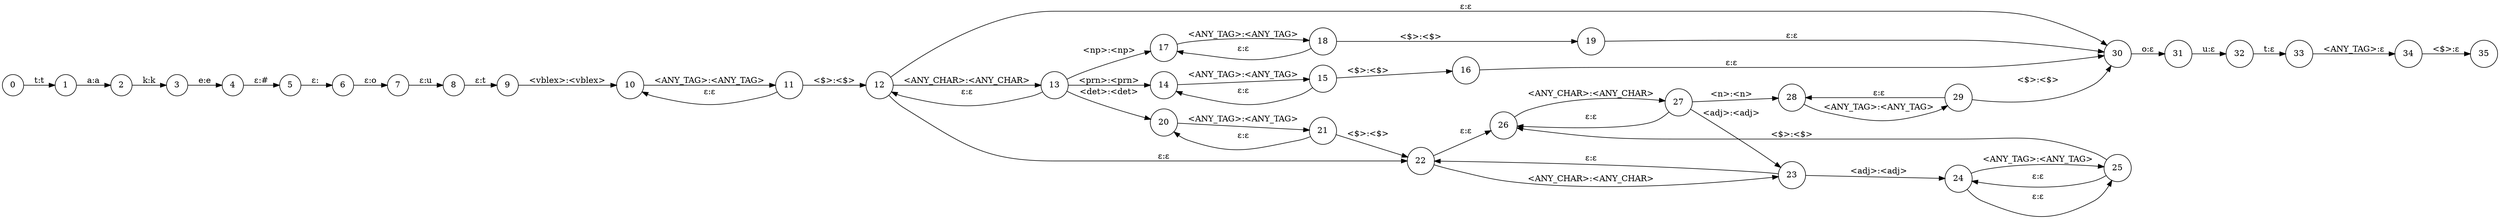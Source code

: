 digraph G {
rankdir=LR
node [shape=circle];
	0->1 [label="t:t"];
	1->2 [label="a:a"];
	2->3 [label="k:k"];
	3->4 [label="e:e"];
	4->5 [label="ε:#"];
	5->6 [label="ε: "];
	6->7 [label="ε:o"];
	7->8 [label="ε:u"];
	8->9 [label="ε:t"];
	9->10 [label="<vblex>:<vblex>"];
	10->11 [label="<ANY_TAG>:<ANY_TAG>"];
	11->10 [label="ε:ε"];
	11->12 [label="<$>:<$>"];
	12->30 [label="ε:ε"];
	12->22 [label="ε:ε"];
	12->13 [label="<ANY_CHAR>:<ANY_CHAR>"];
	13->12 [label="ε:ε"];
	13->14 [label="<prn>:<prn>"];
	13->17 [label="<np>:<np>"];
	13->20 [label="<det>:<det>"];
	14->15 [label="<ANY_TAG>:<ANY_TAG>"];
	15->14 [label="ε:ε"];
	15->16 [label="<$>:<$>"];
	16->30 [label="ε:ε"];
	17->18 [label="<ANY_TAG>:<ANY_TAG>"];
	18->17 [label="ε:ε"];
	18->19 [label="<$>:<$>"];
	19->30 [label="ε:ε"];
	20->21 [label="<ANY_TAG>:<ANY_TAG>"];
	21->20 [label="ε:ε"];
	21->22 [label="<$>:<$>"];
	22->26 [label="ε:ε"];
	22->23 [label="<ANY_CHAR>:<ANY_CHAR>"];
	23->22 [label="ε:ε"];
	23->24 [label="<adj>:<adj>"];
	24->25 [label="ε:ε"];
	24->25 [label="<ANY_TAG>:<ANY_TAG>"];
	25->24 [label="ε:ε"];
	25->26 [label="<$>:<$>"];
	26->27 [label="<ANY_CHAR>:<ANY_CHAR>"];
	27->26 [label="ε:ε"];
	27->23 [label="<adj>:<adj>"];
	27->28 [label="<n>:<n>"];
	28->29 [label="<ANY_TAG>:<ANY_TAG>"];
	29->28 [label="ε:ε"];
	29->30 [label="<$>:<$>"];
	30->31 [label="o:ε"];
	31->32 [label="u:ε"];
	32->33 [label="t:ε"];
	33->34 [label="<ANY_TAG>:ε"];
	34->35 [label="<$>:ε"];
	35 [style=double];
}
